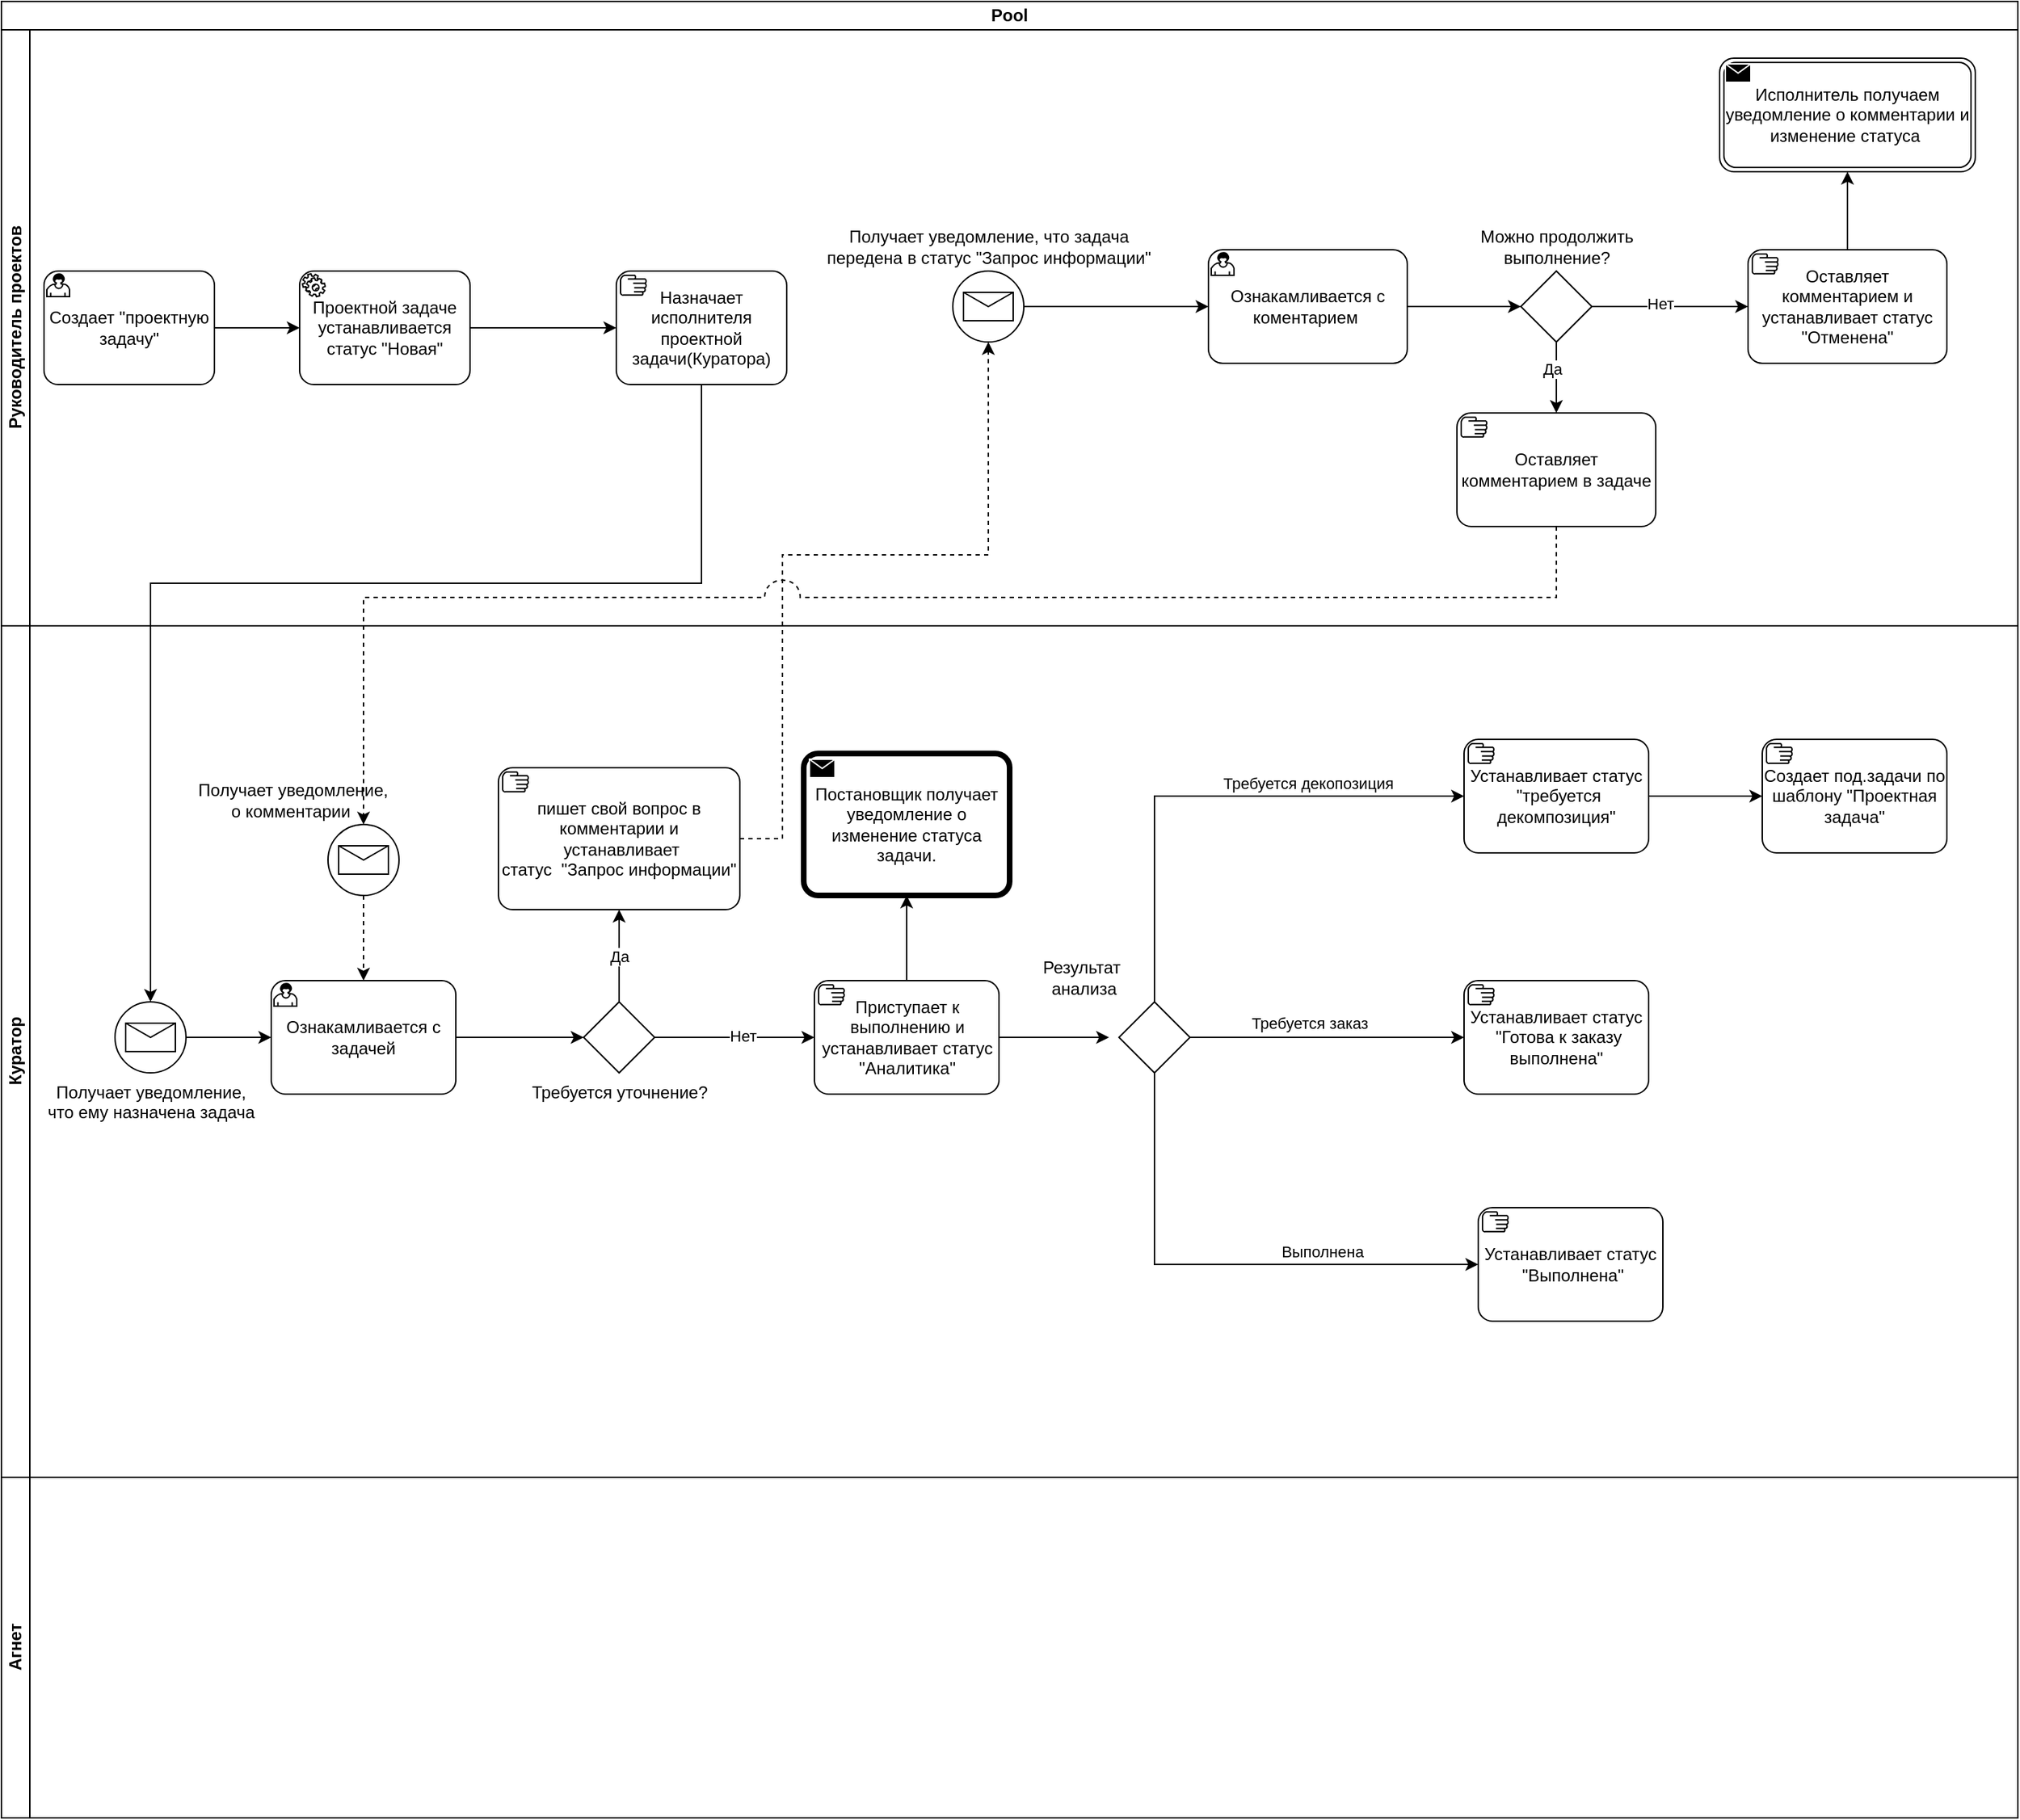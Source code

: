 <mxfile version="22.1.11" type="github">
  <diagram name="Страница — 1" id="Ht7iqdWoheNBvx0QvMiG">
    <mxGraphModel dx="1234" dy="1139" grid="1" gridSize="10" guides="1" tooltips="1" connect="1" arrows="1" fold="1" page="1" pageScale="1" pageWidth="827" pageHeight="1169" math="0" shadow="0">
      <root>
        <mxCell id="0" />
        <mxCell id="1" parent="0" />
        <mxCell id="ueoMJOof5Bcx-Jk8zz3H-16" value="Pool" style="swimlane;html=1;childLayout=stackLayout;resizeParent=1;resizeParentMax=0;horizontal=1;startSize=20;horizontalStack=0;whiteSpace=wrap;" parent="1" vertex="1">
          <mxGeometry x="40" y="310" width="1420" height="1280" as="geometry" />
        </mxCell>
        <mxCell id="ueoMJOof5Bcx-Jk8zz3H-17" value="Руководитель проектов" style="swimlane;html=1;startSize=20;horizontal=0;" parent="ueoMJOof5Bcx-Jk8zz3H-16" vertex="1">
          <mxGeometry y="20" width="1420" height="420" as="geometry" />
        </mxCell>
        <mxCell id="ueoMJOof5Bcx-Jk8zz3H-21" value="Создает &quot;проектную задачу&quot;" style="points=[[0.25,0,0],[0.5,0,0],[0.75,0,0],[1,0.25,0],[1,0.5,0],[1,0.75,0],[0.75,1,0],[0.5,1,0],[0.25,1,0],[0,0.75,0],[0,0.5,0],[0,0.25,0]];shape=mxgraph.bpmn.task;whiteSpace=wrap;rectStyle=rounded;size=10;html=1;container=1;expand=0;collapsible=0;taskMarker=user;bpmnShapeType=task;" parent="ueoMJOof5Bcx-Jk8zz3H-17" vertex="1">
          <mxGeometry x="30" y="170" width="120" height="80" as="geometry" />
        </mxCell>
        <mxCell id="ueoMJOof5Bcx-Jk8zz3H-23" value="Проектной задаче устанавливается статус &quot;Новая&quot;" style="points=[[0.25,0,0],[0.5,0,0],[0.75,0,0],[1,0.25,0],[1,0.5,0],[1,0.75,0],[0.75,1,0],[0.5,1,0],[0.25,1,0],[0,0.75,0],[0,0.5,0],[0,0.25,0]];shape=mxgraph.bpmn.task;whiteSpace=wrap;rectStyle=rounded;size=10;html=1;container=1;expand=0;collapsible=0;taskMarker=service;" parent="ueoMJOof5Bcx-Jk8zz3H-17" vertex="1">
          <mxGeometry x="210" y="170" width="120" height="80" as="geometry" />
        </mxCell>
        <mxCell id="ueoMJOof5Bcx-Jk8zz3H-20" value="" style="edgeStyle=orthogonalEdgeStyle;rounded=0;orthogonalLoop=1;jettySize=auto;html=1;" parent="ueoMJOof5Bcx-Jk8zz3H-17" source="ueoMJOof5Bcx-Jk8zz3H-21" target="ueoMJOof5Bcx-Jk8zz3H-23" edge="1">
          <mxGeometry relative="1" as="geometry" />
        </mxCell>
        <mxCell id="ueoMJOof5Bcx-Jk8zz3H-24" value="Назначает исполнителя проектной задачи(Куратора)" style="points=[[0.25,0,0],[0.5,0,0],[0.75,0,0],[1,0.25,0],[1,0.5,0],[1,0.75,0],[0.75,1,0],[0.5,1,0],[0.25,1,0],[0,0.75,0],[0,0.5,0],[0,0.25,0]];shape=mxgraph.bpmn.task;whiteSpace=wrap;rectStyle=rounded;size=10;html=1;container=1;expand=0;collapsible=0;taskMarker=manual;" parent="ueoMJOof5Bcx-Jk8zz3H-17" vertex="1">
          <mxGeometry x="433" y="170" width="120" height="80" as="geometry" />
        </mxCell>
        <mxCell id="ueoMJOof5Bcx-Jk8zz3H-22" value="" style="edgeStyle=orthogonalEdgeStyle;rounded=0;orthogonalLoop=1;jettySize=auto;html=1;" parent="ueoMJOof5Bcx-Jk8zz3H-17" source="ueoMJOof5Bcx-Jk8zz3H-23" target="ueoMJOof5Bcx-Jk8zz3H-24" edge="1">
          <mxGeometry relative="1" as="geometry" />
        </mxCell>
        <mxCell id="ueoMJOof5Bcx-Jk8zz3H-54" value="Получает уведомление, что задача &lt;br&gt;передена в статус &quot;Запрос информации&quot;" style="points=[[0.145,0.145,0],[0.5,0,0],[0.855,0.145,0],[1,0.5,0],[0.855,0.855,0],[0.5,1,0],[0.145,0.855,0],[0,0.5,0]];shape=mxgraph.bpmn.event;html=1;verticalLabelPosition=top;labelBackgroundColor=#ffffff;verticalAlign=bottom;align=center;perimeter=ellipsePerimeter;outlineConnect=0;aspect=fixed;outline=standard;symbol=message;labelPosition=center;" parent="ueoMJOof5Bcx-Jk8zz3H-17" vertex="1">
          <mxGeometry x="670" y="170" width="50" height="50" as="geometry" />
        </mxCell>
        <mxCell id="ueoMJOof5Bcx-Jk8zz3H-60" style="edgeStyle=orthogonalEdgeStyle;rounded=0;orthogonalLoop=1;jettySize=auto;html=1;" parent="ueoMJOof5Bcx-Jk8zz3H-17" source="ueoMJOof5Bcx-Jk8zz3H-57" target="ueoMJOof5Bcx-Jk8zz3H-59" edge="1">
          <mxGeometry relative="1" as="geometry" />
        </mxCell>
        <mxCell id="ueoMJOof5Bcx-Jk8zz3H-57" value="Ознакамливается с коментарием&amp;nbsp;" style="points=[[0.25,0,0],[0.5,0,0],[0.75,0,0],[1,0.25,0],[1,0.5,0],[1,0.75,0],[0.75,1,0],[0.5,1,0],[0.25,1,0],[0,0.75,0],[0,0.5,0],[0,0.25,0]];shape=mxgraph.bpmn.task;whiteSpace=wrap;rectStyle=rounded;size=10;html=1;container=1;expand=0;collapsible=0;taskMarker=user;" parent="ueoMJOof5Bcx-Jk8zz3H-17" vertex="1">
          <mxGeometry x="850" y="155" width="140" height="80" as="geometry" />
        </mxCell>
        <mxCell id="ueoMJOof5Bcx-Jk8zz3H-58" style="edgeStyle=orthogonalEdgeStyle;rounded=0;orthogonalLoop=1;jettySize=auto;html=1;entryX=0;entryY=0.5;entryDx=0;entryDy=0;entryPerimeter=0;" parent="ueoMJOof5Bcx-Jk8zz3H-17" source="ueoMJOof5Bcx-Jk8zz3H-54" target="ueoMJOof5Bcx-Jk8zz3H-57" edge="1">
          <mxGeometry relative="1" as="geometry" />
        </mxCell>
        <mxCell id="ueoMJOof5Bcx-Jk8zz3H-59" value="Можно продолжить&lt;br&gt;выполнение?" style="points=[[0.25,0.25,0],[0.5,0,0],[0.75,0.25,0],[1,0.5,0],[0.75,0.75,0],[0.5,1,0],[0.25,0.75,0],[0,0.5,0]];shape=mxgraph.bpmn.gateway2;html=1;verticalLabelPosition=top;labelBackgroundColor=#ffffff;verticalAlign=bottom;align=center;perimeter=rhombusPerimeter;outlineConnect=0;outline=none;symbol=none;labelPosition=center;" parent="ueoMJOof5Bcx-Jk8zz3H-17" vertex="1">
          <mxGeometry x="1070" y="170" width="50" height="50" as="geometry" />
        </mxCell>
        <mxCell id="ueoMJOof5Bcx-Jk8zz3H-65" value="" style="edgeStyle=orthogonalEdgeStyle;rounded=0;orthogonalLoop=1;jettySize=auto;html=1;" parent="ueoMJOof5Bcx-Jk8zz3H-17" source="ueoMJOof5Bcx-Jk8zz3H-61" target="ueoMJOof5Bcx-Jk8zz3H-64" edge="1">
          <mxGeometry relative="1" as="geometry" />
        </mxCell>
        <mxCell id="ueoMJOof5Bcx-Jk8zz3H-61" value="Оставляет комментарием и устанавливает статус &quot;Отменена&quot;" style="points=[[0.25,0,0],[0.5,0,0],[0.75,0,0],[1,0.25,0],[1,0.5,0],[1,0.75,0],[0.75,1,0],[0.5,1,0],[0.25,1,0],[0,0.75,0],[0,0.5,0],[0,0.25,0]];shape=mxgraph.bpmn.task;whiteSpace=wrap;rectStyle=rounded;size=10;html=1;container=1;expand=0;collapsible=0;taskMarker=manual;" parent="ueoMJOof5Bcx-Jk8zz3H-17" vertex="1">
          <mxGeometry x="1230" y="155" width="140" height="80" as="geometry" />
        </mxCell>
        <mxCell id="ueoMJOof5Bcx-Jk8zz3H-62" style="edgeStyle=orthogonalEdgeStyle;rounded=0;orthogonalLoop=1;jettySize=auto;html=1;entryX=0;entryY=0.5;entryDx=0;entryDy=0;entryPerimeter=0;" parent="ueoMJOof5Bcx-Jk8zz3H-17" source="ueoMJOof5Bcx-Jk8zz3H-59" target="ueoMJOof5Bcx-Jk8zz3H-61" edge="1">
          <mxGeometry relative="1" as="geometry" />
        </mxCell>
        <mxCell id="ueoMJOof5Bcx-Jk8zz3H-63" value="Нет" style="edgeLabel;html=1;align=center;verticalAlign=middle;resizable=0;points=[];" parent="ueoMJOof5Bcx-Jk8zz3H-62" vertex="1" connectable="0">
          <mxGeometry x="-0.133" y="2" relative="1" as="geometry">
            <mxPoint as="offset" />
          </mxGeometry>
        </mxCell>
        <mxCell id="ueoMJOof5Bcx-Jk8zz3H-64" value="Исполнитель получаем уведомление о комментарии и изменение статуса&amp;nbsp;" style="points=[[0.25,0,0],[0.5,0,0],[0.75,0,0],[1,0.25,0],[1,0.5,0],[1,0.75,0],[0.75,1,0],[0.5,1,0],[0.25,1,0],[0,0.75,0],[0,0.5,0],[0,0.25,0]];shape=mxgraph.bpmn.task;whiteSpace=wrap;rectStyle=rounded;size=10;html=1;container=1;expand=0;collapsible=0;taskMarker=send;bpmnShapeType=transaction;" parent="ueoMJOof5Bcx-Jk8zz3H-17" vertex="1">
          <mxGeometry x="1210" y="20" width="180" height="80" as="geometry" />
        </mxCell>
        <mxCell id="ueoMJOof5Bcx-Jk8zz3H-66" value="Оставляет комментарием в задаче" style="points=[[0.25,0,0],[0.5,0,0],[0.75,0,0],[1,0.25,0],[1,0.5,0],[1,0.75,0],[0.75,1,0],[0.5,1,0],[0.25,1,0],[0,0.75,0],[0,0.5,0],[0,0.25,0]];shape=mxgraph.bpmn.task;whiteSpace=wrap;rectStyle=rounded;size=10;html=1;container=1;expand=0;collapsible=0;taskMarker=manual;" parent="ueoMJOof5Bcx-Jk8zz3H-17" vertex="1">
          <mxGeometry x="1025" y="270" width="140" height="80" as="geometry" />
        </mxCell>
        <mxCell id="ueoMJOof5Bcx-Jk8zz3H-67" style="edgeStyle=orthogonalEdgeStyle;rounded=0;orthogonalLoop=1;jettySize=auto;html=1;entryX=0.5;entryY=0;entryDx=0;entryDy=0;entryPerimeter=0;" parent="ueoMJOof5Bcx-Jk8zz3H-17" source="ueoMJOof5Bcx-Jk8zz3H-59" target="ueoMJOof5Bcx-Jk8zz3H-66" edge="1">
          <mxGeometry relative="1" as="geometry" />
        </mxCell>
        <mxCell id="ueoMJOof5Bcx-Jk8zz3H-73" value="Да" style="edgeLabel;html=1;align=center;verticalAlign=middle;resizable=0;points=[];" parent="ueoMJOof5Bcx-Jk8zz3H-67" vertex="1" connectable="0">
          <mxGeometry x="-0.24" y="-3" relative="1" as="geometry">
            <mxPoint as="offset" />
          </mxGeometry>
        </mxCell>
        <mxCell id="ueoMJOof5Bcx-Jk8zz3H-18" value="Куратор" style="swimlane;html=1;startSize=20;horizontal=0;" parent="ueoMJOof5Bcx-Jk8zz3H-16" vertex="1">
          <mxGeometry y="440" width="1420" height="600" as="geometry" />
        </mxCell>
        <mxCell id="ueoMJOof5Bcx-Jk8zz3H-29" value="Ознакамливается с задачей" style="points=[[0.25,0,0],[0.5,0,0],[0.75,0,0],[1,0.25,0],[1,0.5,0],[1,0.75,0],[0.75,1,0],[0.5,1,0],[0.25,1,0],[0,0.75,0],[0,0.5,0],[0,0.25,0]];shape=mxgraph.bpmn.task;whiteSpace=wrap;rectStyle=rounded;size=10;html=1;container=1;expand=0;collapsible=0;taskMarker=user;" parent="ueoMJOof5Bcx-Jk8zz3H-18" vertex="1">
          <mxGeometry x="190" y="250" width="130" height="80" as="geometry" />
        </mxCell>
        <mxCell id="ueoMJOof5Bcx-Jk8zz3H-34" value="Постановщик получает уведомление о изменение статуса задачи." style="points=[[0.25,0,0],[0.5,0,0],[0.75,0,0],[1,0.25,0],[1,0.5,0],[1,0.75,0],[0.75,1,0],[0.5,1,0],[0.25,1,0],[0,0.75,0],[0,0.5,0],[0,0.25,0]];shape=mxgraph.bpmn.task;whiteSpace=wrap;rectStyle=rounded;size=10;html=1;container=1;expand=0;collapsible=0;taskMarker=send;bpmnShapeType=call;" parent="ueoMJOof5Bcx-Jk8zz3H-18" vertex="1">
          <mxGeometry x="565" y="90" width="145" height="100" as="geometry" />
        </mxCell>
        <UserObject label="Требуется уточнение?" tooltip="ыфваф" id="ueoMJOof5Bcx-Jk8zz3H-36">
          <mxCell style="points=[[0.25,0.25,0],[0.5,0,0],[0.75,0.25,0],[1,0.5,0],[0.75,0.75,0],[0.5,1,0],[0.25,0.75,0],[0,0.5,0]];shape=mxgraph.bpmn.gateway2;html=1;verticalLabelPosition=bottom;labelBackgroundColor=#ffffff;verticalAlign=top;align=center;perimeter=rhombusPerimeter;outlineConnect=0;outline=none;symbol=none;noLabel=0;direction=east;shadow=0;backgroundOutline=1;metaEdit=0;editable=1;movable=1;resizable=1;rotatable=1;deletable=1;locked=0;connectable=1;overflow=visible;portConstraint=south;portConstraintRotation=0;labelPosition=center;" parent="ueoMJOof5Bcx-Jk8zz3H-18" vertex="1">
            <mxGeometry x="410" y="265" width="50" height="50" as="geometry" />
          </mxCell>
        </UserObject>
        <mxCell id="ueoMJOof5Bcx-Jk8zz3H-39" value="пишет свой вопрос в комментарии и &amp;nbsp;устанавливает&lt;br&gt;статус &amp;nbsp;&quot;Запрос информации&quot;" style="points=[[0.25,0,0],[0.5,0,0],[0.75,0,0],[1,0.25,0],[1,0.5,0],[1,0.75,0],[0.75,1,0],[0.5,1,0],[0.25,1,0],[0,0.75,0],[0,0.5,0],[0,0.25,0]];shape=mxgraph.bpmn.task;whiteSpace=wrap;rectStyle=rounded;size=10;html=1;container=1;expand=0;collapsible=0;taskMarker=manual;" parent="ueoMJOof5Bcx-Jk8zz3H-18" vertex="1">
          <mxGeometry x="350" y="100" width="170" height="100" as="geometry" />
        </mxCell>
        <mxCell id="ueoMJOof5Bcx-Jk8zz3H-42" value="Да" style="edgeStyle=orthogonalEdgeStyle;rounded=0;orthogonalLoop=1;jettySize=auto;html=1;exitX=0.5;exitY=0;exitDx=0;exitDy=0;exitPerimeter=0;entryX=0.5;entryY=1;entryDx=0;entryDy=0;entryPerimeter=0;" parent="ueoMJOof5Bcx-Jk8zz3H-18" source="ueoMJOof5Bcx-Jk8zz3H-36" target="ueoMJOof5Bcx-Jk8zz3H-39" edge="1">
          <mxGeometry relative="1" as="geometry" />
        </mxCell>
        <mxCell id="7IDKw4JeVB-PweRURtg8-5" style="edgeStyle=orthogonalEdgeStyle;rounded=0;orthogonalLoop=1;jettySize=auto;html=1;exitX=1;exitY=0.5;exitDx=0;exitDy=0;exitPerimeter=0;" edge="1" parent="ueoMJOof5Bcx-Jk8zz3H-18" source="ueoMJOof5Bcx-Jk8zz3H-44">
          <mxGeometry relative="1" as="geometry">
            <mxPoint x="780" y="290" as="targetPoint" />
          </mxGeometry>
        </mxCell>
        <mxCell id="ueoMJOof5Bcx-Jk8zz3H-44" value="Приступает к выполнению и устанавливает статус &quot;Аналитика&quot;" style="points=[[0.25,0,0],[0.5,0,0],[0.75,0,0],[1,0.25,0],[1,0.5,0],[1,0.75,0],[0.75,1,0],[0.5,1,0],[0.25,1,0],[0,0.75,0],[0,0.5,0],[0,0.25,0]];shape=mxgraph.bpmn.task;whiteSpace=wrap;rectStyle=rounded;size=10;html=1;container=1;expand=0;collapsible=0;taskMarker=manual;" parent="ueoMJOof5Bcx-Jk8zz3H-18" vertex="1">
          <mxGeometry x="572.5" y="250" width="130" height="80" as="geometry" />
        </mxCell>
        <mxCell id="ueoMJOof5Bcx-Jk8zz3H-45" style="edgeStyle=orthogonalEdgeStyle;rounded=0;orthogonalLoop=1;jettySize=auto;html=1;exitX=1;exitY=0.5;exitDx=0;exitDy=0;exitPerimeter=0;entryX=0;entryY=0.5;entryDx=0;entryDy=0;entryPerimeter=0;" parent="ueoMJOof5Bcx-Jk8zz3H-18" source="ueoMJOof5Bcx-Jk8zz3H-36" target="ueoMJOof5Bcx-Jk8zz3H-44" edge="1">
          <mxGeometry relative="1" as="geometry" />
        </mxCell>
        <mxCell id="ueoMJOof5Bcx-Jk8zz3H-46" value="Нет" style="edgeLabel;html=1;align=center;verticalAlign=middle;resizable=0;points=[];" parent="ueoMJOof5Bcx-Jk8zz3H-45" vertex="1" connectable="0">
          <mxGeometry x="0.089" y="1" relative="1" as="geometry">
            <mxPoint as="offset" />
          </mxGeometry>
        </mxCell>
        <mxCell id="ueoMJOof5Bcx-Jk8zz3H-50" style="edgeStyle=orthogonalEdgeStyle;rounded=0;orthogonalLoop=1;jettySize=auto;html=1;" parent="ueoMJOof5Bcx-Jk8zz3H-18" source="ueoMJOof5Bcx-Jk8zz3H-47" target="ueoMJOof5Bcx-Jk8zz3H-29" edge="1">
          <mxGeometry relative="1" as="geometry" />
        </mxCell>
        <mxCell id="ueoMJOof5Bcx-Jk8zz3H-47" value="Получает уведомление, &lt;br&gt;что ему назначена задача" style="points=[[0.145,0.145,0],[0.5,0,0],[0.855,0.145,0],[1,0.5,0],[0.855,0.855,0],[0.5,1,0],[0.145,0.855,0],[0,0.5,0]];shape=mxgraph.bpmn.event;html=1;verticalLabelPosition=bottom;labelBackgroundColor=#ffffff;verticalAlign=top;align=center;perimeter=ellipsePerimeter;outlineConnect=0;aspect=fixed;outline=standard;symbol=message;" parent="ueoMJOof5Bcx-Jk8zz3H-18" vertex="1">
          <mxGeometry x="80" y="265" width="50" height="50" as="geometry" />
        </mxCell>
        <mxCell id="ueoMJOof5Bcx-Jk8zz3H-52" style="edgeStyle=orthogonalEdgeStyle;rounded=0;orthogonalLoop=1;jettySize=auto;html=1;exitX=0.5;exitY=0;exitDx=0;exitDy=0;exitPerimeter=0;entryX=0.5;entryY=1;entryDx=0;entryDy=0;entryPerimeter=0;" parent="ueoMJOof5Bcx-Jk8zz3H-18" source="ueoMJOof5Bcx-Jk8zz3H-44" target="ueoMJOof5Bcx-Jk8zz3H-34" edge="1">
          <mxGeometry relative="1" as="geometry" />
        </mxCell>
        <mxCell id="7IDKw4JeVB-PweRURtg8-1" style="edgeStyle=orthogonalEdgeStyle;rounded=0;orthogonalLoop=1;jettySize=auto;html=1;dashed=1;" edge="1" parent="ueoMJOof5Bcx-Jk8zz3H-18" source="ueoMJOof5Bcx-Jk8zz3H-68" target="ueoMJOof5Bcx-Jk8zz3H-29">
          <mxGeometry relative="1" as="geometry" />
        </mxCell>
        <mxCell id="ueoMJOof5Bcx-Jk8zz3H-68" value="Получает уведомление, &lt;br&gt;о комментарии&amp;nbsp;" style="points=[[0.145,0.145,0],[0.5,0,0],[0.855,0.145,0],[1,0.5,0],[0.855,0.855,0],[0.5,1,0],[0.145,0.855,0],[0,0.5,0]];shape=mxgraph.bpmn.event;html=1;verticalLabelPosition=top;labelBackgroundColor=#ffffff;verticalAlign=bottom;align=center;perimeter=ellipsePerimeter;outlineConnect=0;aspect=fixed;outline=standard;symbol=message;labelPosition=left;" parent="ueoMJOof5Bcx-Jk8zz3H-18" vertex="1">
          <mxGeometry x="230" y="140" width="50" height="50" as="geometry" />
        </mxCell>
        <mxCell id="7IDKw4JeVB-PweRURtg8-4" style="edgeStyle=orthogonalEdgeStyle;rounded=0;orthogonalLoop=1;jettySize=auto;html=1;exitX=1;exitY=0.5;exitDx=0;exitDy=0;exitPerimeter=0;entryX=0;entryY=0.5;entryDx=0;entryDy=0;entryPerimeter=0;" edge="1" parent="ueoMJOof5Bcx-Jk8zz3H-18" source="ueoMJOof5Bcx-Jk8zz3H-29" target="ueoMJOof5Bcx-Jk8zz3H-36">
          <mxGeometry relative="1" as="geometry" />
        </mxCell>
        <mxCell id="7IDKw4JeVB-PweRURtg8-16" value="Выполнена" style="edgeStyle=orthogonalEdgeStyle;rounded=0;orthogonalLoop=1;jettySize=auto;html=1;labelPosition=center;verticalLabelPosition=top;align=center;verticalAlign=bottom;" edge="1" parent="ueoMJOof5Bcx-Jk8zz3H-18" source="7IDKw4JeVB-PweRURtg8-7" target="7IDKw4JeVB-PweRURtg8-15">
          <mxGeometry x="0.394" relative="1" as="geometry">
            <mxPoint as="offset" />
          </mxGeometry>
        </mxCell>
        <UserObject label="Результат&amp;nbsp;&lt;br&gt;анализа" tooltip="ыфваф" id="7IDKw4JeVB-PweRURtg8-7">
          <mxCell style="points=[[0.25,0.25,0],[0.5,0,0],[0.75,0.25,0],[1,0.5,0],[0.75,0.75,0],[0.5,1,0],[0.25,0.75,0],[0,0.5,0]];shape=mxgraph.bpmn.gateway2;html=1;verticalLabelPosition=top;labelBackgroundColor=#ffffff;verticalAlign=bottom;align=center;perimeter=rhombusPerimeter;outlineConnect=0;outline=none;symbol=none;noLabel=0;direction=east;shadow=0;backgroundOutline=1;metaEdit=0;editable=1;movable=1;resizable=1;rotatable=1;deletable=1;locked=0;connectable=1;overflow=visible;portConstraint=south;portConstraintRotation=0;labelPosition=left;" vertex="1" parent="ueoMJOof5Bcx-Jk8zz3H-18">
            <mxGeometry x="787" y="265" width="50" height="50" as="geometry" />
          </mxCell>
        </UserObject>
        <mxCell id="7IDKw4JeVB-PweRURtg8-18" value="" style="edgeStyle=orthogonalEdgeStyle;rounded=0;orthogonalLoop=1;jettySize=auto;html=1;" edge="1" parent="ueoMJOof5Bcx-Jk8zz3H-18" source="7IDKw4JeVB-PweRURtg8-8" target="7IDKw4JeVB-PweRURtg8-17">
          <mxGeometry relative="1" as="geometry" />
        </mxCell>
        <mxCell id="7IDKw4JeVB-PweRURtg8-8" value="Устанавливает статус &amp;nbsp;&quot;требуется декомпозиция&quot;" style="points=[[0.25,0,0],[0.5,0,0],[0.75,0,0],[1,0.25,0],[1,0.5,0],[1,0.75,0],[0.75,1,0],[0.5,1,0],[0.25,1,0],[0,0.75,0],[0,0.5,0],[0,0.25,0]];shape=mxgraph.bpmn.task;whiteSpace=wrap;rectStyle=rounded;size=10;html=1;container=1;expand=0;collapsible=0;taskMarker=manual;" vertex="1" parent="ueoMJOof5Bcx-Jk8zz3H-18">
          <mxGeometry x="1030" y="80" width="130" height="80" as="geometry" />
        </mxCell>
        <mxCell id="7IDKw4JeVB-PweRURtg8-10" style="edgeStyle=orthogonalEdgeStyle;rounded=0;orthogonalLoop=1;jettySize=auto;html=1;exitX=0.5;exitY=0;exitDx=0;exitDy=0;exitPerimeter=0;entryX=0;entryY=0.5;entryDx=0;entryDy=0;entryPerimeter=0;" edge="1" parent="ueoMJOof5Bcx-Jk8zz3H-18" source="7IDKw4JeVB-PweRURtg8-7" target="7IDKw4JeVB-PweRURtg8-8">
          <mxGeometry relative="1" as="geometry" />
        </mxCell>
        <mxCell id="7IDKw4JeVB-PweRURtg8-11" value="Требуется декопозиция" style="edgeLabel;html=1;align=center;verticalAlign=middle;resizable=0;points=[];" vertex="1" connectable="0" parent="7IDKw4JeVB-PweRURtg8-10">
          <mxGeometry x="-0.368" y="-1" relative="1" as="geometry">
            <mxPoint x="107" y="-40" as="offset" />
          </mxGeometry>
        </mxCell>
        <mxCell id="7IDKw4JeVB-PweRURtg8-12" value="Устанавливает статус &amp;nbsp;&quot;Готова к заказу выполнена&quot;" style="points=[[0.25,0,0],[0.5,0,0],[0.75,0,0],[1,0.25,0],[1,0.5,0],[1,0.75,0],[0.75,1,0],[0.5,1,0],[0.25,1,0],[0,0.75,0],[0,0.5,0],[0,0.25,0]];shape=mxgraph.bpmn.task;whiteSpace=wrap;rectStyle=rounded;size=10;html=1;container=1;expand=0;collapsible=0;taskMarker=manual;" vertex="1" parent="ueoMJOof5Bcx-Jk8zz3H-18">
          <mxGeometry x="1030" y="250" width="130" height="80" as="geometry" />
        </mxCell>
        <mxCell id="7IDKw4JeVB-PweRURtg8-13" style="edgeStyle=orthogonalEdgeStyle;rounded=0;orthogonalLoop=1;jettySize=auto;html=1;exitX=1;exitY=0.5;exitDx=0;exitDy=0;exitPerimeter=0;entryX=0;entryY=0.5;entryDx=0;entryDy=0;entryPerimeter=0;labelPosition=center;verticalLabelPosition=top;align=center;verticalAlign=bottom;" edge="1" parent="ueoMJOof5Bcx-Jk8zz3H-18" source="7IDKw4JeVB-PweRURtg8-7" target="7IDKw4JeVB-PweRURtg8-12">
          <mxGeometry relative="1" as="geometry" />
        </mxCell>
        <mxCell id="7IDKw4JeVB-PweRURtg8-14" value="Требуется заказ" style="edgeLabel;html=1;align=center;verticalAlign=middle;resizable=0;points=[];" vertex="1" connectable="0" parent="7IDKw4JeVB-PweRURtg8-13">
          <mxGeometry x="0.174" y="4" relative="1" as="geometry">
            <mxPoint x="-30" y="-6" as="offset" />
          </mxGeometry>
        </mxCell>
        <mxCell id="7IDKw4JeVB-PweRURtg8-15" value="Устанавливает статус &amp;nbsp;&quot;Выполнена&quot;" style="points=[[0.25,0,0],[0.5,0,0],[0.75,0,0],[1,0.25,0],[1,0.5,0],[1,0.75,0],[0.75,1,0],[0.5,1,0],[0.25,1,0],[0,0.75,0],[0,0.5,0],[0,0.25,0]];shape=mxgraph.bpmn.task;whiteSpace=wrap;rectStyle=rounded;size=10;html=1;container=1;expand=0;collapsible=0;taskMarker=manual;" vertex="1" parent="ueoMJOof5Bcx-Jk8zz3H-18">
          <mxGeometry x="1040" y="410" width="130" height="80" as="geometry" />
        </mxCell>
        <mxCell id="7IDKw4JeVB-PweRURtg8-17" value="Создает под.задачи по шаблону &quot;Проектная задача&quot;" style="points=[[0.25,0,0],[0.5,0,0],[0.75,0,0],[1,0.25,0],[1,0.5,0],[1,0.75,0],[0.75,1,0],[0.5,1,0],[0.25,1,0],[0,0.75,0],[0,0.5,0],[0,0.25,0]];shape=mxgraph.bpmn.task;whiteSpace=wrap;rectStyle=rounded;size=10;html=1;container=1;expand=0;collapsible=0;taskMarker=manual;" vertex="1" parent="ueoMJOof5Bcx-Jk8zz3H-18">
          <mxGeometry x="1240" y="80" width="130" height="80" as="geometry" />
        </mxCell>
        <mxCell id="ueoMJOof5Bcx-Jk8zz3H-19" value="Агнет" style="swimlane;html=1;startSize=20;horizontal=0;" parent="ueoMJOof5Bcx-Jk8zz3H-16" vertex="1">
          <mxGeometry y="1040" width="1420" height="240" as="geometry" />
        </mxCell>
        <mxCell id="ueoMJOof5Bcx-Jk8zz3H-49" value="" style="edgeStyle=orthogonalEdgeStyle;rounded=0;orthogonalLoop=1;jettySize=auto;html=1;exitX=0.5;exitY=1;exitDx=0;exitDy=0;exitPerimeter=0;entryX=0.5;entryY=0;entryDx=0;entryDy=0;entryPerimeter=0;" parent="ueoMJOof5Bcx-Jk8zz3H-16" source="ueoMJOof5Bcx-Jk8zz3H-24" target="ueoMJOof5Bcx-Jk8zz3H-47" edge="1">
          <mxGeometry x="0.001" relative="1" as="geometry">
            <Array as="points">
              <mxPoint x="493" y="410" />
              <mxPoint x="105" y="410" />
            </Array>
            <mxPoint as="offset" />
          </mxGeometry>
        </mxCell>
        <mxCell id="ueoMJOof5Bcx-Jk8zz3H-56" style="edgeStyle=orthogonalEdgeStyle;rounded=0;orthogonalLoop=1;jettySize=auto;html=1;dashed=1;" parent="ueoMJOof5Bcx-Jk8zz3H-16" source="ueoMJOof5Bcx-Jk8zz3H-39" target="ueoMJOof5Bcx-Jk8zz3H-54" edge="1">
          <mxGeometry relative="1" as="geometry">
            <Array as="points">
              <mxPoint x="550" y="590" />
              <mxPoint x="550" y="390" />
              <mxPoint x="695" y="390" />
            </Array>
          </mxGeometry>
        </mxCell>
        <mxCell id="ueoMJOof5Bcx-Jk8zz3H-72" style="edgeStyle=orthogonalEdgeStyle;rounded=0;orthogonalLoop=1;jettySize=auto;html=1;dashed=1;entryX=0.5;entryY=0;entryDx=0;entryDy=0;entryPerimeter=0;strokeColor=default;jumpStyle=arc;jumpSize=25;" parent="ueoMJOof5Bcx-Jk8zz3H-16" source="ueoMJOof5Bcx-Jk8zz3H-66" target="ueoMJOof5Bcx-Jk8zz3H-68" edge="1">
          <mxGeometry relative="1" as="geometry">
            <Array as="points">
              <mxPoint x="1095" y="420" />
              <mxPoint x="255" y="420" />
            </Array>
          </mxGeometry>
        </mxCell>
      </root>
    </mxGraphModel>
  </diagram>
</mxfile>
